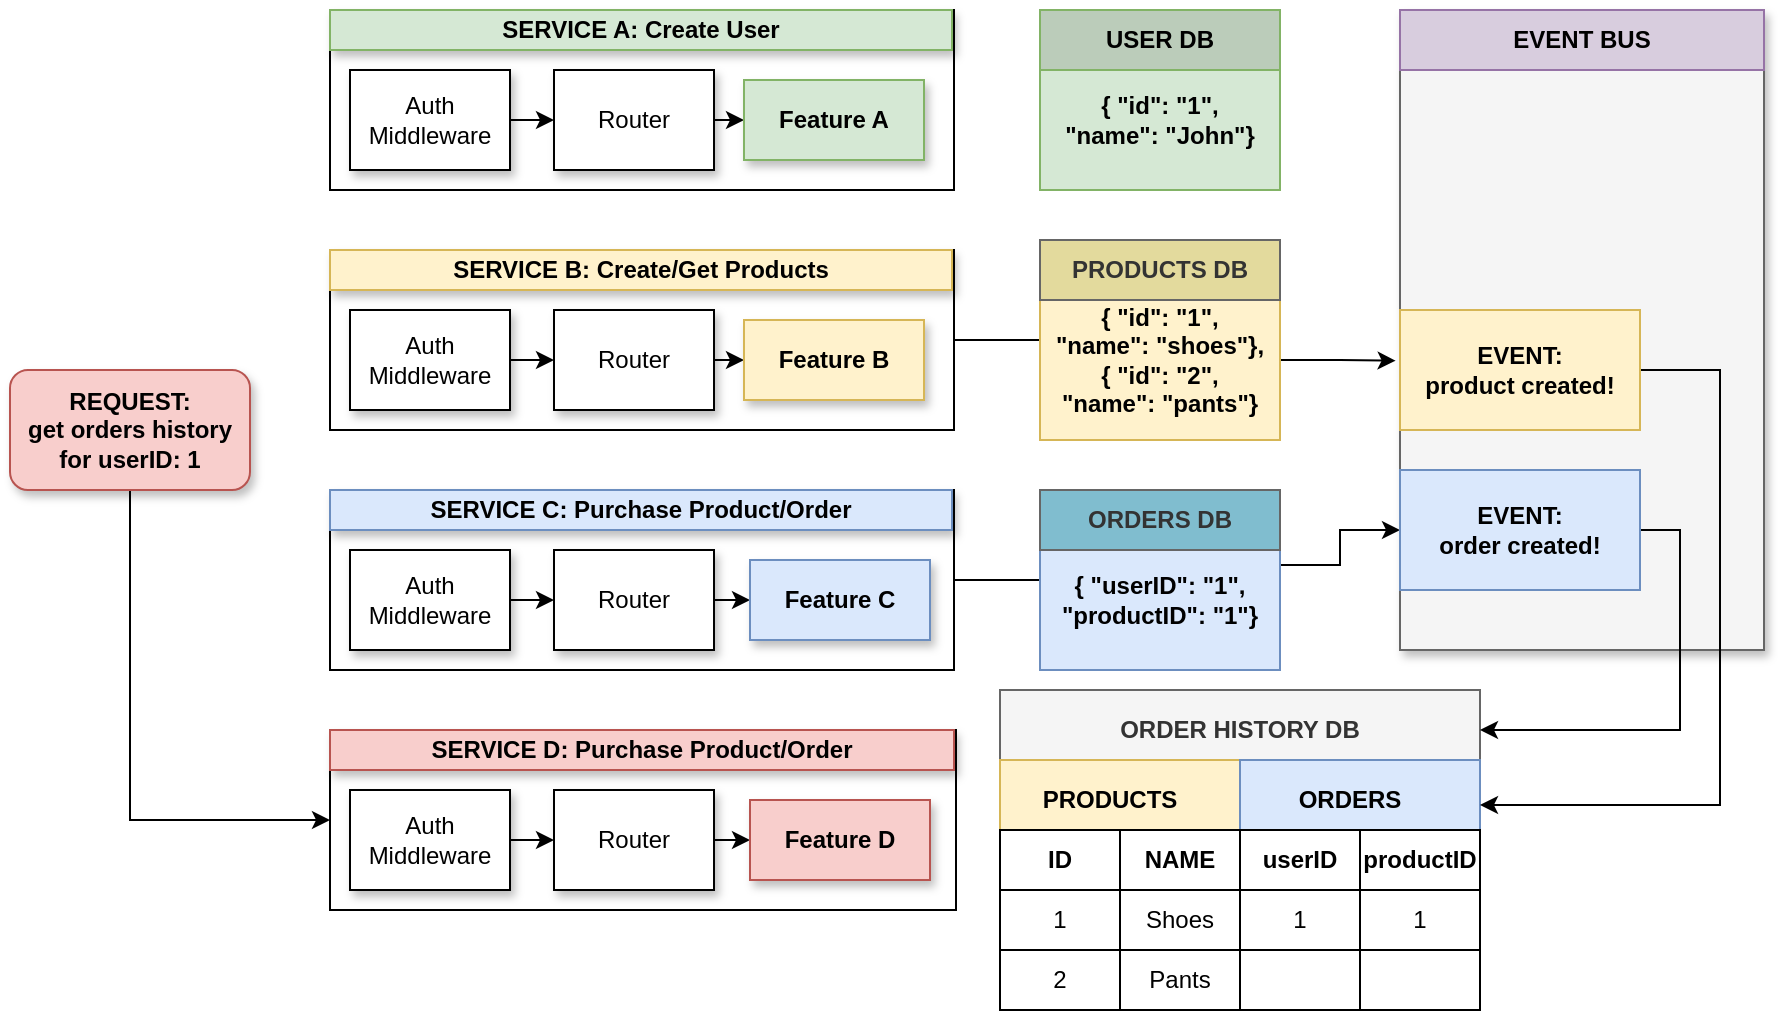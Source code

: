 <mxfile version="13.3.1" type="github">
  <diagram id="w8nfkNlDFUBKKWEyzUwS" name="Page-1">
    <mxGraphModel dx="1077" dy="506" grid="0" gridSize="10" guides="1" tooltips="1" connect="1" arrows="1" fold="1" page="1" pageScale="1" pageWidth="1100" pageHeight="850" math="0" shadow="0">
      <root>
        <mxCell id="0" />
        <mxCell id="1" parent="0" />
        <mxCell id="XzjoQvOpvvSCNKoNpsmN-1" value="" style="rounded=0;whiteSpace=wrap;html=1;" parent="1" vertex="1">
          <mxGeometry x="200" y="40" width="312" height="90" as="geometry" />
        </mxCell>
        <mxCell id="XzjoQvOpvvSCNKoNpsmN-2" style="edgeStyle=orthogonalEdgeStyle;rounded=0;orthogonalLoop=1;jettySize=auto;html=1;exitX=1;exitY=0.5;exitDx=0;exitDy=0;entryX=0;entryY=0.5;entryDx=0;entryDy=0;" parent="1" source="XzjoQvOpvvSCNKoNpsmN-3" target="XzjoQvOpvvSCNKoNpsmN-5" edge="1">
          <mxGeometry relative="1" as="geometry" />
        </mxCell>
        <mxCell id="XzjoQvOpvvSCNKoNpsmN-3" value="Auth Middleware" style="rounded=0;whiteSpace=wrap;html=1;shadow=1;" parent="1" vertex="1">
          <mxGeometry x="210" y="70" width="80" height="50" as="geometry" />
        </mxCell>
        <mxCell id="XzjoQvOpvvSCNKoNpsmN-4" style="edgeStyle=orthogonalEdgeStyle;rounded=0;orthogonalLoop=1;jettySize=auto;html=1;exitX=1;exitY=0.5;exitDx=0;exitDy=0;entryX=0;entryY=0.5;entryDx=0;entryDy=0;" parent="1" source="XzjoQvOpvvSCNKoNpsmN-5" target="XzjoQvOpvvSCNKoNpsmN-6" edge="1">
          <mxGeometry relative="1" as="geometry" />
        </mxCell>
        <mxCell id="XzjoQvOpvvSCNKoNpsmN-5" value="Router" style="rounded=0;whiteSpace=wrap;html=1;shadow=1;" parent="1" vertex="1">
          <mxGeometry x="312" y="70" width="80" height="50" as="geometry" />
        </mxCell>
        <mxCell id="XzjoQvOpvvSCNKoNpsmN-6" value="&lt;b&gt;Feature A&lt;/b&gt;" style="rounded=0;whiteSpace=wrap;html=1;shadow=1;fillColor=#d5e8d4;strokeColor=#82b366;" parent="1" vertex="1">
          <mxGeometry x="407" y="75" width="90" height="40" as="geometry" />
        </mxCell>
        <mxCell id="XzjoQvOpvvSCNKoNpsmN-82" style="edgeStyle=orthogonalEdgeStyle;rounded=0;orthogonalLoop=1;jettySize=auto;html=1;exitX=1;exitY=0.5;exitDx=0;exitDy=0;" parent="1" source="XzjoQvOpvvSCNKoNpsmN-7" edge="1">
          <mxGeometry relative="1" as="geometry">
            <mxPoint x="578" y="205" as="targetPoint" />
          </mxGeometry>
        </mxCell>
        <mxCell id="XzjoQvOpvvSCNKoNpsmN-7" value="" style="rounded=0;whiteSpace=wrap;html=1;" parent="1" vertex="1">
          <mxGeometry x="200" y="160" width="312" height="90" as="geometry" />
        </mxCell>
        <mxCell id="XzjoQvOpvvSCNKoNpsmN-8" style="edgeStyle=orthogonalEdgeStyle;rounded=0;orthogonalLoop=1;jettySize=auto;html=1;exitX=1;exitY=0.5;exitDx=0;exitDy=0;entryX=0;entryY=0.5;entryDx=0;entryDy=0;" parent="1" source="XzjoQvOpvvSCNKoNpsmN-9" target="XzjoQvOpvvSCNKoNpsmN-11" edge="1">
          <mxGeometry relative="1" as="geometry" />
        </mxCell>
        <mxCell id="XzjoQvOpvvSCNKoNpsmN-9" value="Auth Middleware" style="rounded=0;whiteSpace=wrap;html=1;shadow=1;" parent="1" vertex="1">
          <mxGeometry x="210" y="190" width="80" height="50" as="geometry" />
        </mxCell>
        <mxCell id="XzjoQvOpvvSCNKoNpsmN-10" style="edgeStyle=orthogonalEdgeStyle;rounded=0;orthogonalLoop=1;jettySize=auto;html=1;exitX=1;exitY=0.5;exitDx=0;exitDy=0;entryX=0;entryY=0.5;entryDx=0;entryDy=0;" parent="1" source="XzjoQvOpvvSCNKoNpsmN-11" target="XzjoQvOpvvSCNKoNpsmN-12" edge="1">
          <mxGeometry relative="1" as="geometry" />
        </mxCell>
        <mxCell id="XzjoQvOpvvSCNKoNpsmN-11" value="Router" style="rounded=0;whiteSpace=wrap;html=1;shadow=1;" parent="1" vertex="1">
          <mxGeometry x="312" y="190" width="80" height="50" as="geometry" />
        </mxCell>
        <mxCell id="XzjoQvOpvvSCNKoNpsmN-12" value="&lt;b&gt;Feature B&lt;/b&gt;" style="rounded=0;whiteSpace=wrap;html=1;shadow=1;fillColor=#fff2cc;strokeColor=#d6b656;" parent="1" vertex="1">
          <mxGeometry x="407" y="195" width="90" height="40" as="geometry" />
        </mxCell>
        <mxCell id="XzjoQvOpvvSCNKoNpsmN-95" style="edgeStyle=orthogonalEdgeStyle;rounded=0;orthogonalLoop=1;jettySize=auto;html=1;exitX=1;exitY=0.5;exitDx=0;exitDy=0;" parent="1" source="XzjoQvOpvvSCNKoNpsmN-13" edge="1">
          <mxGeometry relative="1" as="geometry">
            <mxPoint x="574.761" y="325" as="targetPoint" />
          </mxGeometry>
        </mxCell>
        <mxCell id="XzjoQvOpvvSCNKoNpsmN-13" value="" style="rounded=0;whiteSpace=wrap;html=1;" parent="1" vertex="1">
          <mxGeometry x="200" y="280" width="312" height="90" as="geometry" />
        </mxCell>
        <mxCell id="XzjoQvOpvvSCNKoNpsmN-14" style="edgeStyle=orthogonalEdgeStyle;rounded=0;orthogonalLoop=1;jettySize=auto;html=1;exitX=1;exitY=0.5;exitDx=0;exitDy=0;entryX=0;entryY=0.5;entryDx=0;entryDy=0;" parent="1" source="XzjoQvOpvvSCNKoNpsmN-15" target="XzjoQvOpvvSCNKoNpsmN-17" edge="1">
          <mxGeometry relative="1" as="geometry" />
        </mxCell>
        <mxCell id="XzjoQvOpvvSCNKoNpsmN-15" value="Auth Middleware" style="rounded=0;whiteSpace=wrap;html=1;shadow=1;" parent="1" vertex="1">
          <mxGeometry x="210" y="310" width="80" height="50" as="geometry" />
        </mxCell>
        <mxCell id="XzjoQvOpvvSCNKoNpsmN-16" style="edgeStyle=orthogonalEdgeStyle;rounded=0;orthogonalLoop=1;jettySize=auto;html=1;exitX=1;exitY=0.5;exitDx=0;exitDy=0;entryX=0;entryY=0.5;entryDx=0;entryDy=0;" parent="1" source="XzjoQvOpvvSCNKoNpsmN-17" target="XzjoQvOpvvSCNKoNpsmN-18" edge="1">
          <mxGeometry relative="1" as="geometry" />
        </mxCell>
        <mxCell id="XzjoQvOpvvSCNKoNpsmN-17" value="Router" style="rounded=0;whiteSpace=wrap;html=1;shadow=1;" parent="1" vertex="1">
          <mxGeometry x="312" y="310" width="80" height="50" as="geometry" />
        </mxCell>
        <mxCell id="XzjoQvOpvvSCNKoNpsmN-18" value="&lt;b&gt;Feature C&lt;/b&gt;" style="rounded=0;whiteSpace=wrap;html=1;shadow=1;fillColor=#dae8fc;strokeColor=#6c8ebf;" parent="1" vertex="1">
          <mxGeometry x="410" y="315" width="90" height="40" as="geometry" />
        </mxCell>
        <mxCell id="XzjoQvOpvvSCNKoNpsmN-19" value="&lt;b&gt;SERVICE A: Create User&lt;/b&gt;" style="text;html=1;strokeColor=#82b366;fillColor=#d5e8d4;align=center;verticalAlign=middle;whiteSpace=wrap;rounded=0;shadow=1;" parent="1" vertex="1">
          <mxGeometry x="200" y="40" width="311" height="20" as="geometry" />
        </mxCell>
        <mxCell id="XzjoQvOpvvSCNKoNpsmN-20" value="&lt;b&gt;SERVICE B: Create/Get Products&lt;/b&gt;" style="text;html=1;strokeColor=#d6b656;fillColor=#fff2cc;align=center;verticalAlign=middle;whiteSpace=wrap;rounded=0;shadow=1;" parent="1" vertex="1">
          <mxGeometry x="200" y="160" width="311" height="20" as="geometry" />
        </mxCell>
        <mxCell id="XzjoQvOpvvSCNKoNpsmN-21" value="&lt;b&gt;SERVICE C: Purchase Product/Order&lt;/b&gt;" style="text;html=1;strokeColor=#6c8ebf;fillColor=#dae8fc;align=center;verticalAlign=middle;whiteSpace=wrap;rounded=0;shadow=1;" parent="1" vertex="1">
          <mxGeometry x="200" y="280" width="311" height="20" as="geometry" />
        </mxCell>
        <mxCell id="XzjoQvOpvvSCNKoNpsmN-22" value="" style="rounded=0;whiteSpace=wrap;html=1;" parent="1" vertex="1">
          <mxGeometry x="200" y="400" width="313" height="90" as="geometry" />
        </mxCell>
        <mxCell id="XzjoQvOpvvSCNKoNpsmN-23" style="edgeStyle=orthogonalEdgeStyle;rounded=0;orthogonalLoop=1;jettySize=auto;html=1;exitX=1;exitY=0.5;exitDx=0;exitDy=0;entryX=0;entryY=0.5;entryDx=0;entryDy=0;" parent="1" source="XzjoQvOpvvSCNKoNpsmN-24" target="XzjoQvOpvvSCNKoNpsmN-26" edge="1">
          <mxGeometry relative="1" as="geometry" />
        </mxCell>
        <mxCell id="XzjoQvOpvvSCNKoNpsmN-24" value="Auth Middleware" style="rounded=0;whiteSpace=wrap;html=1;shadow=1;" parent="1" vertex="1">
          <mxGeometry x="210" y="430" width="80" height="50" as="geometry" />
        </mxCell>
        <mxCell id="XzjoQvOpvvSCNKoNpsmN-25" style="edgeStyle=orthogonalEdgeStyle;rounded=0;orthogonalLoop=1;jettySize=auto;html=1;exitX=1;exitY=0.5;exitDx=0;exitDy=0;entryX=0;entryY=0.5;entryDx=0;entryDy=0;" parent="1" source="XzjoQvOpvvSCNKoNpsmN-26" target="XzjoQvOpvvSCNKoNpsmN-27" edge="1">
          <mxGeometry relative="1" as="geometry" />
        </mxCell>
        <mxCell id="XzjoQvOpvvSCNKoNpsmN-26" value="Router" style="rounded=0;whiteSpace=wrap;html=1;shadow=1;" parent="1" vertex="1">
          <mxGeometry x="312" y="430" width="80" height="50" as="geometry" />
        </mxCell>
        <mxCell id="XzjoQvOpvvSCNKoNpsmN-27" value="&lt;b&gt;Feature D&lt;/b&gt;" style="rounded=0;whiteSpace=wrap;html=1;shadow=1;fillColor=#f8cecc;strokeColor=#b85450;" parent="1" vertex="1">
          <mxGeometry x="410" y="435" width="90" height="40" as="geometry" />
        </mxCell>
        <mxCell id="XzjoQvOpvvSCNKoNpsmN-28" value="&lt;b&gt;SERVICE D: Purchase Product/Order&lt;/b&gt;" style="text;html=1;strokeColor=#b85450;fillColor=#f8cecc;align=center;verticalAlign=middle;whiteSpace=wrap;rounded=0;shadow=1;" parent="1" vertex="1">
          <mxGeometry x="200" y="400" width="312" height="20" as="geometry" />
        </mxCell>
        <mxCell id="XzjoQvOpvvSCNKoNpsmN-30" value="&lt;b&gt;{ &quot;id&quot;: &quot;1&quot;,&lt;br&gt;&quot;name&quot;: &quot;John&quot;}&lt;/b&gt;" style="rounded=0;whiteSpace=wrap;html=1;fillColor=#d5e8d4;strokeColor=#82b366;" parent="1" vertex="1">
          <mxGeometry x="555" y="60" width="120" height="70" as="geometry" />
        </mxCell>
        <mxCell id="XzjoQvOpvvSCNKoNpsmN-39" value="&lt;b&gt;USERS&lt;/b&gt;" style="text;html=1;strokeColor=none;fillColor=none;align=center;verticalAlign=middle;whiteSpace=wrap;rounded=0;" parent="1" vertex="1">
          <mxGeometry x="585" y="40" width="40" height="20" as="geometry" />
        </mxCell>
        <mxCell id="XzjoQvOpvvSCNKoNpsmN-49" value="&lt;b&gt;USER DB&lt;/b&gt;" style="rounded=0;whiteSpace=wrap;html=1;fillColor=#BBCCBA;strokeColor=#82b366;" parent="1" vertex="1">
          <mxGeometry x="555" y="40" width="120" height="30" as="geometry" />
        </mxCell>
        <mxCell id="XzjoQvOpvvSCNKoNpsmN-83" style="edgeStyle=orthogonalEdgeStyle;rounded=0;orthogonalLoop=1;jettySize=auto;html=1;exitX=1;exitY=0.5;exitDx=0;exitDy=0;entryX=-0.012;entryY=0.548;entryDx=0;entryDy=0;entryPerimeter=0;" parent="1" source="XzjoQvOpvvSCNKoNpsmN-50" target="XzjoQvOpvvSCNKoNpsmN-79" edge="1">
          <mxGeometry relative="1" as="geometry" />
        </mxCell>
        <mxCell id="XzjoQvOpvvSCNKoNpsmN-50" value="&lt;b&gt;{ &quot;id&quot;: &quot;1&quot;,&lt;br&gt;&quot;name&quot;: &quot;shoes&quot;},&lt;br&gt;&lt;/b&gt;&lt;b&gt;{ &quot;id&quot;: &quot;2&quot;,&lt;br&gt;&quot;name&quot;: &quot;pants&quot;}&lt;/b&gt;&lt;b&gt;&lt;br&gt;&lt;/b&gt;" style="rounded=0;whiteSpace=wrap;html=1;fillColor=#fff2cc;strokeColor=#d6b656;" parent="1" vertex="1">
          <mxGeometry x="555" y="175" width="120" height="80" as="geometry" />
        </mxCell>
        <mxCell id="XzjoQvOpvvSCNKoNpsmN-51" value="&lt;b&gt;USERS&lt;/b&gt;" style="text;html=1;strokeColor=none;fillColor=none;align=center;verticalAlign=middle;whiteSpace=wrap;rounded=0;" parent="1" vertex="1">
          <mxGeometry x="585" y="155" width="40" height="20" as="geometry" />
        </mxCell>
        <mxCell id="XzjoQvOpvvSCNKoNpsmN-52" value="&lt;b&gt;PRODUCTS DB&lt;/b&gt;" style="rounded=0;whiteSpace=wrap;html=1;fillColor=#E3DA9D;strokeColor=#666666;fontColor=#333333;" parent="1" vertex="1">
          <mxGeometry x="555" y="155" width="120" height="30" as="geometry" />
        </mxCell>
        <mxCell id="XzjoQvOpvvSCNKoNpsmN-89" style="edgeStyle=orthogonalEdgeStyle;rounded=0;orthogonalLoop=1;jettySize=auto;html=1;exitX=1;exitY=0.25;exitDx=0;exitDy=0;entryX=0;entryY=0.5;entryDx=0;entryDy=0;" parent="1" source="XzjoQvOpvvSCNKoNpsmN-55" target="XzjoQvOpvvSCNKoNpsmN-88" edge="1">
          <mxGeometry relative="1" as="geometry" />
        </mxCell>
        <mxCell id="XzjoQvOpvvSCNKoNpsmN-55" value="&lt;b&gt;{ &quot;userID&quot;: &quot;1&quot;,&lt;br&gt;&quot;productID&quot;: &quot;1&quot;}&lt;/b&gt;&lt;b&gt;&lt;br&gt;&lt;/b&gt;" style="rounded=0;whiteSpace=wrap;html=1;fillColor=#dae8fc;strokeColor=#6c8ebf;" parent="1" vertex="1">
          <mxGeometry x="555" y="300" width="120" height="70" as="geometry" />
        </mxCell>
        <mxCell id="XzjoQvOpvvSCNKoNpsmN-56" value="&lt;b&gt;USERS&lt;/b&gt;" style="text;html=1;strokeColor=none;fillColor=none;align=center;verticalAlign=middle;whiteSpace=wrap;rounded=0;" parent="1" vertex="1">
          <mxGeometry x="585" y="280" width="40" height="20" as="geometry" />
        </mxCell>
        <mxCell id="XzjoQvOpvvSCNKoNpsmN-57" value="&lt;b&gt;ORDERS DB&lt;/b&gt;" style="rounded=0;whiteSpace=wrap;html=1;fillColor=#80BDCF;strokeColor=#666666;fontColor=#333333;" parent="1" vertex="1">
          <mxGeometry x="555" y="280" width="120" height="30" as="geometry" />
        </mxCell>
        <mxCell id="XzjoQvOpvvSCNKoNpsmN-58" value="&lt;b&gt;&lt;br&gt;&lt;/b&gt;" style="rounded=0;whiteSpace=wrap;html=1;fillColor=#f8cecc;strokeColor=#b85450;" parent="1" vertex="1">
          <mxGeometry x="535" y="400" width="240" height="110" as="geometry" />
        </mxCell>
        <mxCell id="XzjoQvOpvvSCNKoNpsmN-59" value="&lt;b&gt;USERS&lt;/b&gt;" style="text;html=1;strokeColor=none;fillColor=none;align=center;verticalAlign=middle;whiteSpace=wrap;rounded=0;" parent="1" vertex="1">
          <mxGeometry x="565" y="380" width="40" height="20" as="geometry" />
        </mxCell>
        <mxCell id="XzjoQvOpvvSCNKoNpsmN-60" value="&lt;b&gt;ORDER HISTORY DB&lt;/b&gt;" style="rounded=0;whiteSpace=wrap;html=1;fillColor=#f5f5f5;strokeColor=#666666;fontColor=#333333;" parent="1" vertex="1">
          <mxGeometry x="535" y="380" width="240" height="40" as="geometry" />
        </mxCell>
        <mxCell id="XzjoQvOpvvSCNKoNpsmN-62" value="" style="rounded=0;whiteSpace=wrap;html=1;fillColor=#fff2cc;strokeColor=#d6b656;" parent="1" vertex="1">
          <mxGeometry x="535" y="415" width="120" height="90" as="geometry" />
        </mxCell>
        <mxCell id="XzjoQvOpvvSCNKoNpsmN-63" value="&lt;b&gt;ID&lt;/b&gt;" style="rounded=0;whiteSpace=wrap;html=1;" parent="1" vertex="1">
          <mxGeometry x="535" y="450" width="60" height="30" as="geometry" />
        </mxCell>
        <mxCell id="XzjoQvOpvvSCNKoNpsmN-64" value="&lt;b&gt;NAME&lt;/b&gt;" style="rounded=0;whiteSpace=wrap;html=1;" parent="1" vertex="1">
          <mxGeometry x="595" y="450" width="60" height="30" as="geometry" />
        </mxCell>
        <mxCell id="XzjoQvOpvvSCNKoNpsmN-65" value="&lt;b&gt;PRODUCTS&lt;/b&gt;" style="text;html=1;strokeColor=none;fillColor=none;align=center;verticalAlign=middle;whiteSpace=wrap;rounded=0;" parent="1" vertex="1">
          <mxGeometry x="575" y="425" width="30" height="20" as="geometry" />
        </mxCell>
        <mxCell id="XzjoQvOpvvSCNKoNpsmN-66" value="1" style="rounded=0;whiteSpace=wrap;html=1;" parent="1" vertex="1">
          <mxGeometry x="535" y="480" width="60" height="30" as="geometry" />
        </mxCell>
        <mxCell id="XzjoQvOpvvSCNKoNpsmN-67" value="Shoes" style="rounded=0;whiteSpace=wrap;html=1;" parent="1" vertex="1">
          <mxGeometry x="595" y="480" width="60" height="30" as="geometry" />
        </mxCell>
        <mxCell id="XzjoQvOpvvSCNKoNpsmN-68" value="" style="rounded=0;whiteSpace=wrap;html=1;fillColor=#dae8fc;strokeColor=#6c8ebf;" parent="1" vertex="1">
          <mxGeometry x="655" y="415" width="120" height="90" as="geometry" />
        </mxCell>
        <mxCell id="XzjoQvOpvvSCNKoNpsmN-69" value="&lt;b&gt;userID&lt;/b&gt;" style="rounded=0;whiteSpace=wrap;html=1;" parent="1" vertex="1">
          <mxGeometry x="655" y="450" width="60" height="30" as="geometry" />
        </mxCell>
        <mxCell id="XzjoQvOpvvSCNKoNpsmN-70" value="&lt;b&gt;productID&lt;/b&gt;" style="rounded=0;whiteSpace=wrap;html=1;" parent="1" vertex="1">
          <mxGeometry x="715" y="450" width="60" height="30" as="geometry" />
        </mxCell>
        <mxCell id="XzjoQvOpvvSCNKoNpsmN-71" value="&lt;b&gt;ORDERS&lt;/b&gt;" style="text;html=1;strokeColor=none;fillColor=none;align=center;verticalAlign=middle;whiteSpace=wrap;rounded=0;" parent="1" vertex="1">
          <mxGeometry x="695" y="425" width="30" height="20" as="geometry" />
        </mxCell>
        <mxCell id="XzjoQvOpvvSCNKoNpsmN-72" value="1" style="rounded=0;whiteSpace=wrap;html=1;" parent="1" vertex="1">
          <mxGeometry x="655" y="480" width="60" height="30" as="geometry" />
        </mxCell>
        <mxCell id="XzjoQvOpvvSCNKoNpsmN-73" value="1" style="rounded=0;whiteSpace=wrap;html=1;" parent="1" vertex="1">
          <mxGeometry x="715" y="480" width="60" height="30" as="geometry" />
        </mxCell>
        <mxCell id="XzjoQvOpvvSCNKoNpsmN-74" value="2" style="rounded=0;whiteSpace=wrap;html=1;" parent="1" vertex="1">
          <mxGeometry x="535" y="510" width="60" height="30" as="geometry" />
        </mxCell>
        <mxCell id="XzjoQvOpvvSCNKoNpsmN-75" value="Pants" style="rounded=0;whiteSpace=wrap;html=1;" parent="1" vertex="1">
          <mxGeometry x="595" y="510" width="60" height="30" as="geometry" />
        </mxCell>
        <mxCell id="XzjoQvOpvvSCNKoNpsmN-77" value="" style="rounded=0;whiteSpace=wrap;html=1;" parent="1" vertex="1">
          <mxGeometry x="655" y="510" width="60" height="30" as="geometry" />
        </mxCell>
        <mxCell id="XzjoQvOpvvSCNKoNpsmN-78" value="" style="rounded=0;whiteSpace=wrap;html=1;" parent="1" vertex="1">
          <mxGeometry x="715" y="510" width="60" height="30" as="geometry" />
        </mxCell>
        <mxCell id="XzjoQvOpvvSCNKoNpsmN-79" value="" style="rounded=0;whiteSpace=wrap;html=1;glass=0;comic=0;shadow=1;fillColor=#f5f5f5;strokeColor=#666666;fontColor=#333333;" parent="1" vertex="1">
          <mxGeometry x="735" y="40" width="182" height="320" as="geometry" />
        </mxCell>
        <mxCell id="XzjoQvOpvvSCNKoNpsmN-80" value="&lt;b&gt;EVENT BUS&lt;/b&gt;" style="rounded=0;whiteSpace=wrap;html=1;fillColor=#D8CDDE;strokeColor=#9673a6;" parent="1" vertex="1">
          <mxGeometry x="735" y="40" width="182" height="30" as="geometry" />
        </mxCell>
        <mxCell id="XzjoQvOpvvSCNKoNpsmN-91" style="edgeStyle=orthogonalEdgeStyle;rounded=0;orthogonalLoop=1;jettySize=auto;html=1;exitX=1;exitY=0.5;exitDx=0;exitDy=0;entryX=1;entryY=0.25;entryDx=0;entryDy=0;" parent="1" source="XzjoQvOpvvSCNKoNpsmN-84" target="XzjoQvOpvvSCNKoNpsmN-68" edge="1">
          <mxGeometry relative="1" as="geometry">
            <Array as="points">
              <mxPoint x="895" y="220" />
              <mxPoint x="895" y="438" />
            </Array>
          </mxGeometry>
        </mxCell>
        <mxCell id="XzjoQvOpvvSCNKoNpsmN-84" value="&lt;b&gt;EVENT:&lt;br&gt;product created!&lt;br&gt;&lt;/b&gt;" style="rounded=0;whiteSpace=wrap;html=1;fillColor=#fff2cc;strokeColor=#d6b656;" parent="1" vertex="1">
          <mxGeometry x="735" y="190" width="120" height="60" as="geometry" />
        </mxCell>
        <mxCell id="XzjoQvOpvvSCNKoNpsmN-90" style="edgeStyle=orthogonalEdgeStyle;rounded=0;orthogonalLoop=1;jettySize=auto;html=1;exitX=1;exitY=0.5;exitDx=0;exitDy=0;entryX=1;entryY=0.5;entryDx=0;entryDy=0;" parent="1" source="XzjoQvOpvvSCNKoNpsmN-88" target="XzjoQvOpvvSCNKoNpsmN-60" edge="1">
          <mxGeometry relative="1" as="geometry" />
        </mxCell>
        <mxCell id="XzjoQvOpvvSCNKoNpsmN-88" value="&lt;b&gt;EVENT:&lt;br&gt;order created!&lt;br&gt;&lt;/b&gt;" style="rounded=0;whiteSpace=wrap;html=1;fillColor=#dae8fc;strokeColor=#6c8ebf;" parent="1" vertex="1">
          <mxGeometry x="735" y="270" width="120" height="60" as="geometry" />
        </mxCell>
        <mxCell id="XzjoQvOpvvSCNKoNpsmN-94" style="edgeStyle=orthogonalEdgeStyle;rounded=0;orthogonalLoop=1;jettySize=auto;html=1;exitX=0.5;exitY=1;exitDx=0;exitDy=0;entryX=0;entryY=0.5;entryDx=0;entryDy=0;" parent="1" source="XzjoQvOpvvSCNKoNpsmN-93" target="XzjoQvOpvvSCNKoNpsmN-22" edge="1">
          <mxGeometry relative="1" as="geometry" />
        </mxCell>
        <mxCell id="XzjoQvOpvvSCNKoNpsmN-93" value="&lt;b&gt;REQUEST:&lt;br&gt;get orders history for userID: 1&lt;br&gt;&lt;/b&gt;" style="rounded=1;whiteSpace=wrap;html=1;shadow=1;glass=0;comic=0;fillColor=#f8cecc;strokeColor=#b85450;" parent="1" vertex="1">
          <mxGeometry x="40" y="220" width="120" height="60" as="geometry" />
        </mxCell>
      </root>
    </mxGraphModel>
  </diagram>
</mxfile>
